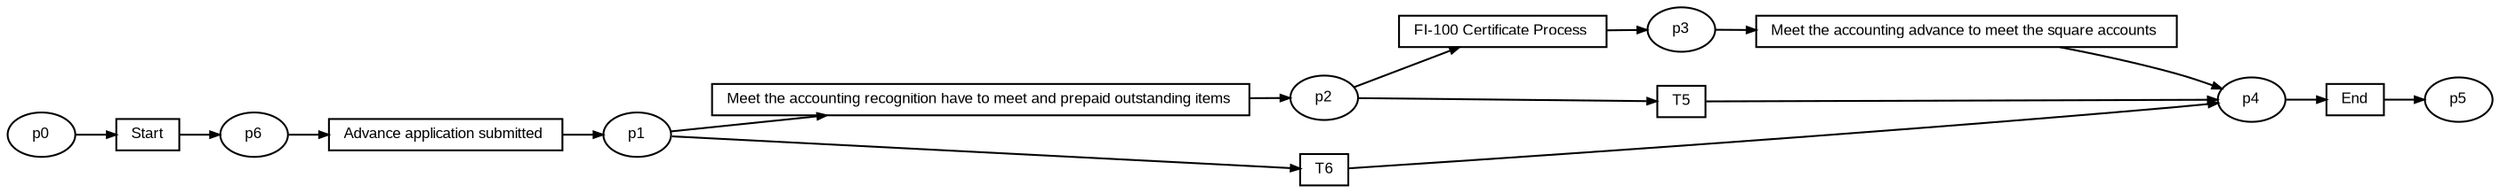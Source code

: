 digraph G {ranksep=".3"; fontsize="8"; remincross=true; margin="0.0,0.0"; fontname="Arial";rankdir="LR"; 
edge [arrowsize="0.5"];
node [height=".2",width=".2",fontname="Arial",fontsize="8"];
t0 [shape="box",label="Start"];
t1 [shape="box",label="Meet the accounting recognition have to meet and prepaid outstanding items "];
t2 [shape="box",label="FI-100 Certificate Process "];
t3 [shape="box",label="Meet the accounting advance to meet the square accounts "];
t4 [shape="box",label="End"];
t5 [shape="box",label="T5"];
t6 [shape="box",label="T6"];
t7 [shape="box",label="Advance application submitted "];
p0 [shape="oval",label="p0"];
p1 [shape="oval",label="p1"];
p2 [shape="oval",label="p2"];
p3 [shape="oval",label="p3"];
p4 [shape="oval",label="p4"];
p5 [shape="oval",label="p5"];
p6 [shape="oval",label="p6"];
p4 -> t4[label=""];
t5 -> p4[label=""];
t1 -> p2[label=""];
p0 -> t0[label=""];
p1 -> t6[label=""];
t2 -> p3[label=""];
t3 -> p4[label=""];
p6 -> t7[label=""];
p3 -> t3[label=""];
p2 -> t2[label=""];
p1 -> t1[label=""];
t6 -> p4[label=""];
t7 -> p1[label=""];
t0 -> p6[label=""];
p2 -> t5[label=""];
t4 -> p5[label=""];
}
